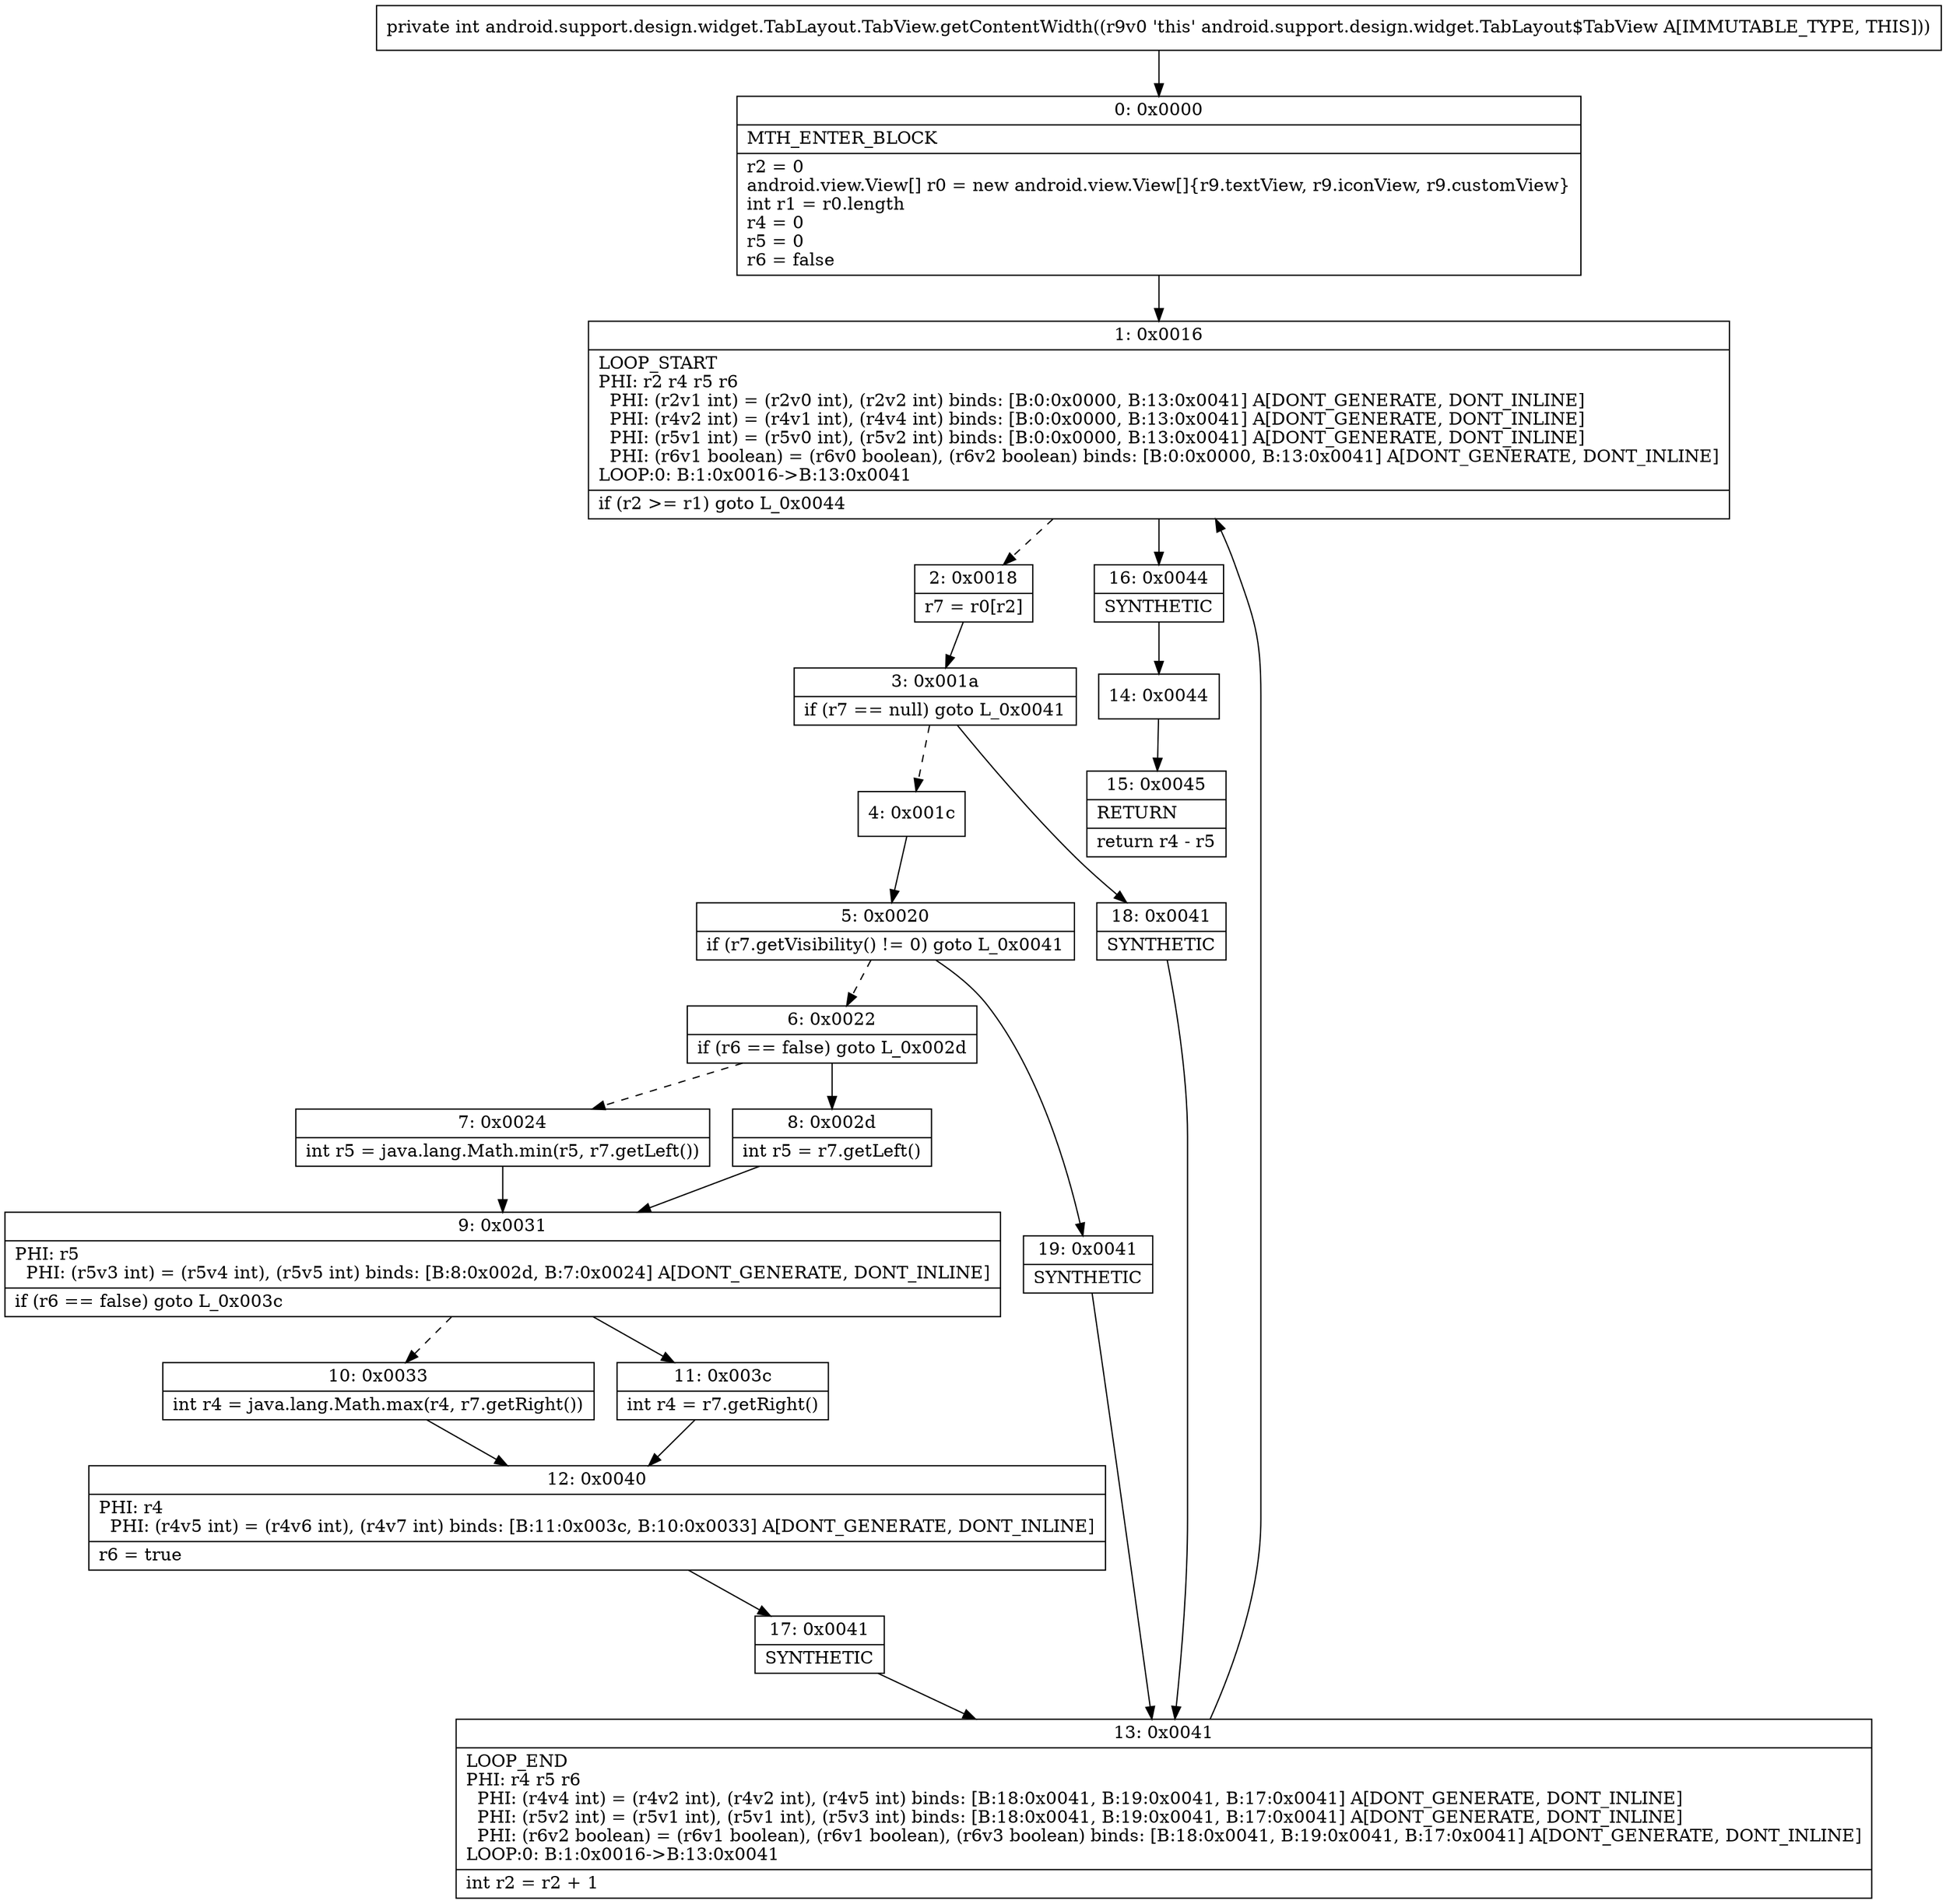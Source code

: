 digraph "CFG forandroid.support.design.widget.TabLayout.TabView.getContentWidth()I" {
Node_0 [shape=record,label="{0\:\ 0x0000|MTH_ENTER_BLOCK\l|r2 = 0\landroid.view.View[] r0 = new android.view.View[]\{r9.textView, r9.iconView, r9.customView\}\lint r1 = r0.length\lr4 = 0\lr5 = 0\lr6 = false\l}"];
Node_1 [shape=record,label="{1\:\ 0x0016|LOOP_START\lPHI: r2 r4 r5 r6 \l  PHI: (r2v1 int) = (r2v0 int), (r2v2 int) binds: [B:0:0x0000, B:13:0x0041] A[DONT_GENERATE, DONT_INLINE]\l  PHI: (r4v2 int) = (r4v1 int), (r4v4 int) binds: [B:0:0x0000, B:13:0x0041] A[DONT_GENERATE, DONT_INLINE]\l  PHI: (r5v1 int) = (r5v0 int), (r5v2 int) binds: [B:0:0x0000, B:13:0x0041] A[DONT_GENERATE, DONT_INLINE]\l  PHI: (r6v1 boolean) = (r6v0 boolean), (r6v2 boolean) binds: [B:0:0x0000, B:13:0x0041] A[DONT_GENERATE, DONT_INLINE]\lLOOP:0: B:1:0x0016\-\>B:13:0x0041\l|if (r2 \>= r1) goto L_0x0044\l}"];
Node_2 [shape=record,label="{2\:\ 0x0018|r7 = r0[r2]\l}"];
Node_3 [shape=record,label="{3\:\ 0x001a|if (r7 == null) goto L_0x0041\l}"];
Node_4 [shape=record,label="{4\:\ 0x001c}"];
Node_5 [shape=record,label="{5\:\ 0x0020|if (r7.getVisibility() != 0) goto L_0x0041\l}"];
Node_6 [shape=record,label="{6\:\ 0x0022|if (r6 == false) goto L_0x002d\l}"];
Node_7 [shape=record,label="{7\:\ 0x0024|int r5 = java.lang.Math.min(r5, r7.getLeft())\l}"];
Node_8 [shape=record,label="{8\:\ 0x002d|int r5 = r7.getLeft()\l}"];
Node_9 [shape=record,label="{9\:\ 0x0031|PHI: r5 \l  PHI: (r5v3 int) = (r5v4 int), (r5v5 int) binds: [B:8:0x002d, B:7:0x0024] A[DONT_GENERATE, DONT_INLINE]\l|if (r6 == false) goto L_0x003c\l}"];
Node_10 [shape=record,label="{10\:\ 0x0033|int r4 = java.lang.Math.max(r4, r7.getRight())\l}"];
Node_11 [shape=record,label="{11\:\ 0x003c|int r4 = r7.getRight()\l}"];
Node_12 [shape=record,label="{12\:\ 0x0040|PHI: r4 \l  PHI: (r4v5 int) = (r4v6 int), (r4v7 int) binds: [B:11:0x003c, B:10:0x0033] A[DONT_GENERATE, DONT_INLINE]\l|r6 = true\l}"];
Node_13 [shape=record,label="{13\:\ 0x0041|LOOP_END\lPHI: r4 r5 r6 \l  PHI: (r4v4 int) = (r4v2 int), (r4v2 int), (r4v5 int) binds: [B:18:0x0041, B:19:0x0041, B:17:0x0041] A[DONT_GENERATE, DONT_INLINE]\l  PHI: (r5v2 int) = (r5v1 int), (r5v1 int), (r5v3 int) binds: [B:18:0x0041, B:19:0x0041, B:17:0x0041] A[DONT_GENERATE, DONT_INLINE]\l  PHI: (r6v2 boolean) = (r6v1 boolean), (r6v1 boolean), (r6v3 boolean) binds: [B:18:0x0041, B:19:0x0041, B:17:0x0041] A[DONT_GENERATE, DONT_INLINE]\lLOOP:0: B:1:0x0016\-\>B:13:0x0041\l|int r2 = r2 + 1\l}"];
Node_14 [shape=record,label="{14\:\ 0x0044}"];
Node_15 [shape=record,label="{15\:\ 0x0045|RETURN\l|return r4 \- r5\l}"];
Node_16 [shape=record,label="{16\:\ 0x0044|SYNTHETIC\l}"];
Node_17 [shape=record,label="{17\:\ 0x0041|SYNTHETIC\l}"];
Node_18 [shape=record,label="{18\:\ 0x0041|SYNTHETIC\l}"];
Node_19 [shape=record,label="{19\:\ 0x0041|SYNTHETIC\l}"];
MethodNode[shape=record,label="{private int android.support.design.widget.TabLayout.TabView.getContentWidth((r9v0 'this' android.support.design.widget.TabLayout$TabView A[IMMUTABLE_TYPE, THIS])) }"];
MethodNode -> Node_0;
Node_0 -> Node_1;
Node_1 -> Node_2[style=dashed];
Node_1 -> Node_16;
Node_2 -> Node_3;
Node_3 -> Node_4[style=dashed];
Node_3 -> Node_18;
Node_4 -> Node_5;
Node_5 -> Node_6[style=dashed];
Node_5 -> Node_19;
Node_6 -> Node_7[style=dashed];
Node_6 -> Node_8;
Node_7 -> Node_9;
Node_8 -> Node_9;
Node_9 -> Node_10[style=dashed];
Node_9 -> Node_11;
Node_10 -> Node_12;
Node_11 -> Node_12;
Node_12 -> Node_17;
Node_13 -> Node_1;
Node_14 -> Node_15;
Node_16 -> Node_14;
Node_17 -> Node_13;
Node_18 -> Node_13;
Node_19 -> Node_13;
}


